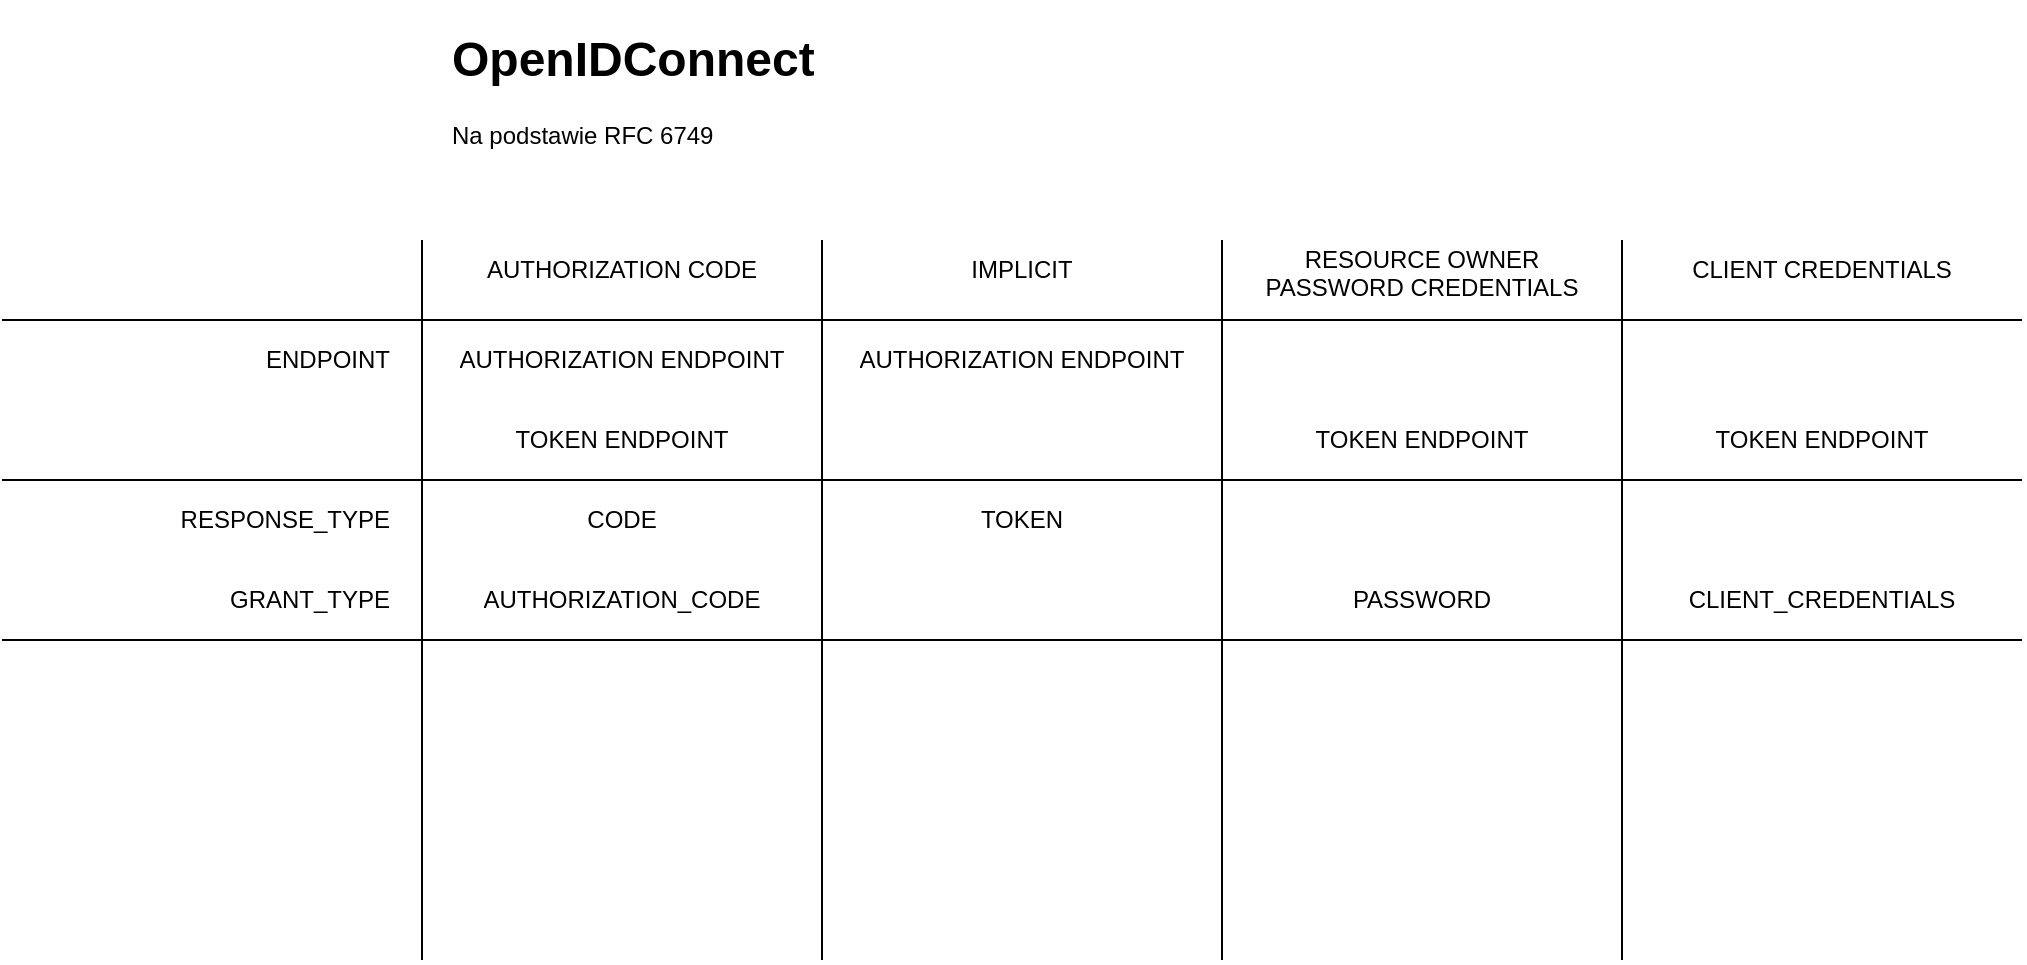 <mxfile version="22.0.0" type="github">
  <diagram name="porównanie" id="p--U2kg5PHq-WCcCk9ot">
    <mxGraphModel dx="2190" dy="930" grid="1" gridSize="10" guides="1" tooltips="1" connect="1" arrows="1" fold="1" page="1" pageScale="1" pageWidth="827" pageHeight="1169" math="0" shadow="0">
      <root>
        <mxCell id="0" />
        <mxCell id="1" parent="0" />
        <mxCell id="_M29WNpliiG_qTODH0sK-1" value="&lt;h1&gt;OpenIDConnect&lt;/h1&gt;&lt;p&gt;Na podstawie RFC 6749&lt;/p&gt;" style="text;html=1;strokeColor=none;fillColor=none;spacing=5;spacingTop=-20;whiteSpace=wrap;overflow=hidden;rounded=0;" vertex="1" parent="1">
          <mxGeometry x="10" y="10" width="190" height="80" as="geometry" />
        </mxCell>
        <mxCell id="_M29WNpliiG_qTODH0sK-3" value="" style="endArrow=none;html=1;rounded=0;" edge="1" parent="1">
          <mxGeometry width="50" height="50" relative="1" as="geometry">
            <mxPoint x="200" y="480" as="sourcePoint" />
            <mxPoint x="200" y="120" as="targetPoint" />
          </mxGeometry>
        </mxCell>
        <mxCell id="_M29WNpliiG_qTODH0sK-4" value="AUTHORIZATION CODE" style="text;strokeColor=none;fillColor=none;align=center;verticalAlign=middle;spacingLeft=4;spacingRight=4;overflow=hidden;points=[[0,0.5],[1,0.5]];portConstraint=eastwest;rotatable=0;whiteSpace=wrap;html=1;" vertex="1" parent="1">
          <mxGeometry x="10" y="120" width="180" height="30" as="geometry" />
        </mxCell>
        <mxCell id="_M29WNpliiG_qTODH0sK-5" value="IMPLICIT" style="text;strokeColor=none;fillColor=none;align=center;verticalAlign=middle;spacingLeft=4;spacingRight=4;overflow=hidden;points=[[0,0.5],[1,0.5]];portConstraint=eastwest;rotatable=0;whiteSpace=wrap;html=1;" vertex="1" parent="1">
          <mxGeometry x="210" y="120" width="180" height="30" as="geometry" />
        </mxCell>
        <mxCell id="_M29WNpliiG_qTODH0sK-6" value="" style="endArrow=none;html=1;rounded=0;" edge="1" parent="1">
          <mxGeometry width="50" height="50" relative="1" as="geometry">
            <mxPoint x="400" y="480" as="sourcePoint" />
            <mxPoint x="400" y="120" as="targetPoint" />
          </mxGeometry>
        </mxCell>
        <mxCell id="_M29WNpliiG_qTODH0sK-7" value="RESOURCE OWNER PASSWORD CREDENTIALS" style="text;strokeColor=none;fillColor=none;align=center;verticalAlign=middle;spacingLeft=4;spacingRight=4;overflow=hidden;points=[[0,0.5],[1,0.5]];portConstraint=eastwest;rotatable=0;whiteSpace=wrap;html=1;" vertex="1" parent="1">
          <mxGeometry x="410" y="120" width="180" height="30" as="geometry" />
        </mxCell>
        <mxCell id="_M29WNpliiG_qTODH0sK-8" value="" style="endArrow=none;html=1;rounded=0;" edge="1" parent="1">
          <mxGeometry width="50" height="50" relative="1" as="geometry">
            <mxPoint x="600" y="480" as="sourcePoint" />
            <mxPoint x="600" y="120" as="targetPoint" />
          </mxGeometry>
        </mxCell>
        <mxCell id="_M29WNpliiG_qTODH0sK-9" value="CLIENT CREDENTIALS" style="text;strokeColor=none;fillColor=none;align=center;verticalAlign=middle;spacingLeft=4;spacingRight=4;overflow=hidden;points=[[0,0.5],[1,0.5]];portConstraint=eastwest;rotatable=0;whiteSpace=wrap;html=1;" vertex="1" parent="1">
          <mxGeometry x="610" y="120" width="180" height="30" as="geometry" />
        </mxCell>
        <mxCell id="_M29WNpliiG_qTODH0sK-10" value="" style="endArrow=none;html=1;rounded=0;" edge="1" parent="1">
          <mxGeometry width="50" height="50" relative="1" as="geometry">
            <mxPoint y="480" as="sourcePoint" />
            <mxPoint y="120" as="targetPoint" />
          </mxGeometry>
        </mxCell>
        <mxCell id="_M29WNpliiG_qTODH0sK-11" value="" style="endArrow=none;html=1;rounded=0;" edge="1" parent="1">
          <mxGeometry width="50" height="50" relative="1" as="geometry">
            <mxPoint x="-210" y="160" as="sourcePoint" />
            <mxPoint x="800" y="160" as="targetPoint" />
          </mxGeometry>
        </mxCell>
        <mxCell id="_M29WNpliiG_qTODH0sK-12" value="ENDPOINT" style="text;strokeColor=none;fillColor=none;align=right;verticalAlign=middle;spacingLeft=4;spacingRight=4;overflow=hidden;points=[[0,0.5],[1,0.5]];portConstraint=eastwest;rotatable=0;whiteSpace=wrap;html=1;" vertex="1" parent="1">
          <mxGeometry x="-190" y="160" width="180" height="40" as="geometry" />
        </mxCell>
        <mxCell id="_M29WNpliiG_qTODH0sK-13" value="" style="endArrow=none;html=1;rounded=0;" edge="1" parent="1">
          <mxGeometry width="50" height="50" relative="1" as="geometry">
            <mxPoint x="-210" y="240" as="sourcePoint" />
            <mxPoint x="800" y="240" as="targetPoint" />
          </mxGeometry>
        </mxCell>
        <mxCell id="_M29WNpliiG_qTODH0sK-14" value="AUTHORIZATION ENDPOINT" style="text;strokeColor=none;fillColor=none;align=center;verticalAlign=middle;spacingLeft=4;spacingRight=4;overflow=hidden;points=[[0,0.5],[1,0.5]];portConstraint=eastwest;rotatable=0;whiteSpace=wrap;html=1;" vertex="1" parent="1">
          <mxGeometry x="10" y="160" width="180" height="40" as="geometry" />
        </mxCell>
        <mxCell id="_M29WNpliiG_qTODH0sK-15" value="AUTHORIZATION ENDPOINT" style="text;strokeColor=none;fillColor=none;align=center;verticalAlign=middle;spacingLeft=4;spacingRight=4;overflow=hidden;points=[[0,0.5],[1,0.5]];portConstraint=eastwest;rotatable=0;whiteSpace=wrap;html=1;" vertex="1" parent="1">
          <mxGeometry x="210" y="160" width="180" height="40" as="geometry" />
        </mxCell>
        <mxCell id="_M29WNpliiG_qTODH0sK-16" value="RESPONSE_TYPE" style="text;strokeColor=none;fillColor=none;align=right;verticalAlign=middle;spacingLeft=4;spacingRight=4;overflow=hidden;points=[[0,0.5],[1,0.5]];portConstraint=eastwest;rotatable=0;whiteSpace=wrap;html=1;" vertex="1" parent="1">
          <mxGeometry x="-190" y="240" width="180" height="40" as="geometry" />
        </mxCell>
        <mxCell id="_M29WNpliiG_qTODH0sK-17" value="CODE" style="text;strokeColor=none;fillColor=none;align=center;verticalAlign=middle;spacingLeft=4;spacingRight=4;overflow=hidden;points=[[0,0.5],[1,0.5]];portConstraint=eastwest;rotatable=0;whiteSpace=wrap;html=1;" vertex="1" parent="1">
          <mxGeometry x="10" y="240" width="180" height="40" as="geometry" />
        </mxCell>
        <mxCell id="_M29WNpliiG_qTODH0sK-18" value="TOKEN" style="text;strokeColor=none;fillColor=none;align=center;verticalAlign=middle;spacingLeft=4;spacingRight=4;overflow=hidden;points=[[0,0.5],[1,0.5]];portConstraint=eastwest;rotatable=0;whiteSpace=wrap;html=1;" vertex="1" parent="1">
          <mxGeometry x="210" y="240" width="180" height="40" as="geometry" />
        </mxCell>
        <mxCell id="_M29WNpliiG_qTODH0sK-19" value="TOKEN ENDPOINT" style="text;strokeColor=none;fillColor=none;align=center;verticalAlign=middle;spacingLeft=4;spacingRight=4;overflow=hidden;points=[[0,0.5],[1,0.5]];portConstraint=eastwest;rotatable=0;whiteSpace=wrap;html=1;" vertex="1" parent="1">
          <mxGeometry x="10" y="200" width="180" height="40" as="geometry" />
        </mxCell>
        <mxCell id="_M29WNpliiG_qTODH0sK-20" value="TOKEN ENDPOINT" style="text;strokeColor=none;fillColor=none;align=center;verticalAlign=middle;spacingLeft=4;spacingRight=4;overflow=hidden;points=[[0,0.5],[1,0.5]];portConstraint=eastwest;rotatable=0;whiteSpace=wrap;html=1;" vertex="1" parent="1">
          <mxGeometry x="410" y="200" width="180" height="40" as="geometry" />
        </mxCell>
        <mxCell id="_M29WNpliiG_qTODH0sK-21" value="TOKEN ENDPOINT" style="text;strokeColor=none;fillColor=none;align=center;verticalAlign=middle;spacingLeft=4;spacingRight=4;overflow=hidden;points=[[0,0.5],[1,0.5]];portConstraint=eastwest;rotatable=0;whiteSpace=wrap;html=1;" vertex="1" parent="1">
          <mxGeometry x="610" y="200" width="180" height="40" as="geometry" />
        </mxCell>
        <mxCell id="_M29WNpliiG_qTODH0sK-22" value="" style="endArrow=none;html=1;rounded=0;" edge="1" parent="1">
          <mxGeometry width="50" height="50" relative="1" as="geometry">
            <mxPoint x="-210" y="320" as="sourcePoint" />
            <mxPoint x="800" y="320" as="targetPoint" />
          </mxGeometry>
        </mxCell>
        <mxCell id="_M29WNpliiG_qTODH0sK-23" value="GRANT_TYPE" style="text;strokeColor=none;fillColor=none;align=right;verticalAlign=middle;spacingLeft=4;spacingRight=4;overflow=hidden;points=[[0,0.5],[1,0.5]];portConstraint=eastwest;rotatable=0;whiteSpace=wrap;html=1;" vertex="1" parent="1">
          <mxGeometry x="-190" y="280" width="180" height="40" as="geometry" />
        </mxCell>
        <mxCell id="_M29WNpliiG_qTODH0sK-24" value="PASSWORD" style="text;strokeColor=none;fillColor=none;align=center;verticalAlign=middle;spacingLeft=4;spacingRight=4;overflow=hidden;points=[[0,0.5],[1,0.5]];portConstraint=eastwest;rotatable=0;whiteSpace=wrap;html=1;" vertex="1" parent="1">
          <mxGeometry x="410" y="280" width="180" height="40" as="geometry" />
        </mxCell>
        <mxCell id="_M29WNpliiG_qTODH0sK-25" value="CLIENT_CREDENTIALS" style="text;strokeColor=none;fillColor=none;align=center;verticalAlign=middle;spacingLeft=4;spacingRight=4;overflow=hidden;points=[[0,0.5],[1,0.5]];portConstraint=eastwest;rotatable=0;whiteSpace=wrap;html=1;" vertex="1" parent="1">
          <mxGeometry x="610" y="280" width="180" height="40" as="geometry" />
        </mxCell>
        <mxCell id="_M29WNpliiG_qTODH0sK-26" value="AUTHORIZATION_CODE" style="text;strokeColor=none;fillColor=none;align=center;verticalAlign=middle;spacingLeft=4;spacingRight=4;overflow=hidden;points=[[0,0.5],[1,0.5]];portConstraint=eastwest;rotatable=0;whiteSpace=wrap;html=1;" vertex="1" parent="1">
          <mxGeometry x="10" y="280" width="180" height="40" as="geometry" />
        </mxCell>
      </root>
    </mxGraphModel>
  </diagram>
</mxfile>
